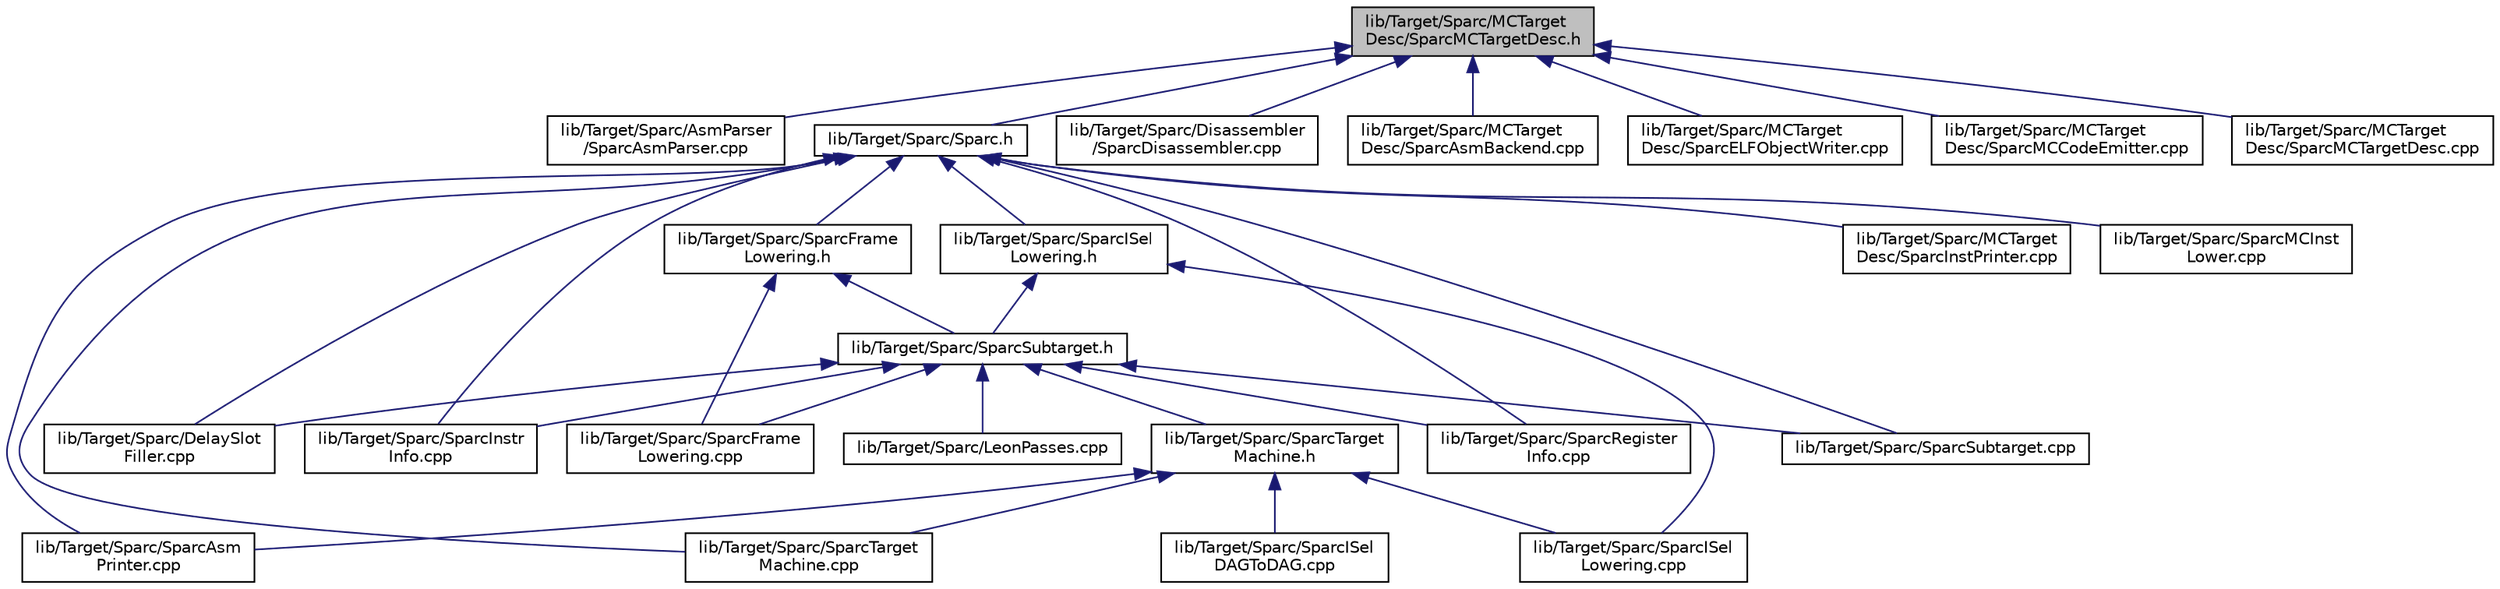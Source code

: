 digraph "lib/Target/Sparc/MCTargetDesc/SparcMCTargetDesc.h"
{
 // LATEX_PDF_SIZE
  bgcolor="transparent";
  edge [fontname="Helvetica",fontsize="10",labelfontname="Helvetica",labelfontsize="10"];
  node [fontname="Helvetica",fontsize="10",shape=record];
  Node1 [label="lib/Target/Sparc/MCTarget\lDesc/SparcMCTargetDesc.h",height=0.2,width=0.4,color="black", fillcolor="grey75", style="filled", fontcolor="black",tooltip=" "];
  Node1 -> Node2 [dir="back",color="midnightblue",fontsize="10",style="solid",fontname="Helvetica"];
  Node2 [label="lib/Target/Sparc/AsmParser\l/SparcAsmParser.cpp",height=0.2,width=0.4,color="black",URL="$SparcAsmParser_8cpp.html",tooltip=" "];
  Node1 -> Node3 [dir="back",color="midnightblue",fontsize="10",style="solid",fontname="Helvetica"];
  Node3 [label="lib/Target/Sparc/Sparc.h",height=0.2,width=0.4,color="black",URL="$Sparc_8h.html",tooltip=" "];
  Node3 -> Node4 [dir="back",color="midnightblue",fontsize="10",style="solid",fontname="Helvetica"];
  Node4 [label="lib/Target/Sparc/DelaySlot\lFiller.cpp",height=0.2,width=0.4,color="black",URL="$DelaySlotFiller_8cpp.html",tooltip=" "];
  Node3 -> Node5 [dir="back",color="midnightblue",fontsize="10",style="solid",fontname="Helvetica"];
  Node5 [label="lib/Target/Sparc/SparcFrame\lLowering.h",height=0.2,width=0.4,color="black",URL="$SparcFrameLowering_8h.html",tooltip=" "];
  Node5 -> Node6 [dir="back",color="midnightblue",fontsize="10",style="solid",fontname="Helvetica"];
  Node6 [label="lib/Target/Sparc/SparcSubtarget.h",height=0.2,width=0.4,color="black",URL="$SparcSubtarget_8h.html",tooltip=" "];
  Node6 -> Node4 [dir="back",color="midnightblue",fontsize="10",style="solid",fontname="Helvetica"];
  Node6 -> Node7 [dir="back",color="midnightblue",fontsize="10",style="solid",fontname="Helvetica"];
  Node7 [label="lib/Target/Sparc/LeonPasses.cpp",height=0.2,width=0.4,color="black",URL="$LeonPasses_8cpp.html",tooltip=" "];
  Node6 -> Node8 [dir="back",color="midnightblue",fontsize="10",style="solid",fontname="Helvetica"];
  Node8 [label="lib/Target/Sparc/SparcTarget\lMachine.h",height=0.2,width=0.4,color="black",URL="$SparcTargetMachine_8h.html",tooltip=" "];
  Node8 -> Node9 [dir="back",color="midnightblue",fontsize="10",style="solid",fontname="Helvetica"];
  Node9 [label="lib/Target/Sparc/SparcAsm\lPrinter.cpp",height=0.2,width=0.4,color="black",URL="$SparcAsmPrinter_8cpp.html",tooltip=" "];
  Node8 -> Node10 [dir="back",color="midnightblue",fontsize="10",style="solid",fontname="Helvetica"];
  Node10 [label="lib/Target/Sparc/SparcISel\lDAGToDAG.cpp",height=0.2,width=0.4,color="black",URL="$SparcISelDAGToDAG_8cpp.html",tooltip=" "];
  Node8 -> Node11 [dir="back",color="midnightblue",fontsize="10",style="solid",fontname="Helvetica"];
  Node11 [label="lib/Target/Sparc/SparcISel\lLowering.cpp",height=0.2,width=0.4,color="black",URL="$SparcISelLowering_8cpp.html",tooltip=" "];
  Node8 -> Node12 [dir="back",color="midnightblue",fontsize="10",style="solid",fontname="Helvetica"];
  Node12 [label="lib/Target/Sparc/SparcTarget\lMachine.cpp",height=0.2,width=0.4,color="black",URL="$SparcTargetMachine_8cpp.html",tooltip=" "];
  Node6 -> Node13 [dir="back",color="midnightblue",fontsize="10",style="solid",fontname="Helvetica"];
  Node13 [label="lib/Target/Sparc/SparcFrame\lLowering.cpp",height=0.2,width=0.4,color="black",URL="$SparcFrameLowering_8cpp.html",tooltip=" "];
  Node6 -> Node14 [dir="back",color="midnightblue",fontsize="10",style="solid",fontname="Helvetica"];
  Node14 [label="lib/Target/Sparc/SparcInstr\lInfo.cpp",height=0.2,width=0.4,color="black",URL="$SparcInstrInfo_8cpp.html",tooltip=" "];
  Node6 -> Node15 [dir="back",color="midnightblue",fontsize="10",style="solid",fontname="Helvetica"];
  Node15 [label="lib/Target/Sparc/SparcRegister\lInfo.cpp",height=0.2,width=0.4,color="black",URL="$SparcRegisterInfo_8cpp.html",tooltip=" "];
  Node6 -> Node16 [dir="back",color="midnightblue",fontsize="10",style="solid",fontname="Helvetica"];
  Node16 [label="lib/Target/Sparc/SparcSubtarget.cpp",height=0.2,width=0.4,color="black",URL="$SparcSubtarget_8cpp.html",tooltip=" "];
  Node5 -> Node13 [dir="back",color="midnightblue",fontsize="10",style="solid",fontname="Helvetica"];
  Node3 -> Node17 [dir="back",color="midnightblue",fontsize="10",style="solid",fontname="Helvetica"];
  Node17 [label="lib/Target/Sparc/SparcISel\lLowering.h",height=0.2,width=0.4,color="black",URL="$SparcISelLowering_8h.html",tooltip=" "];
  Node17 -> Node6 [dir="back",color="midnightblue",fontsize="10",style="solid",fontname="Helvetica"];
  Node17 -> Node11 [dir="back",color="midnightblue",fontsize="10",style="solid",fontname="Helvetica"];
  Node3 -> Node18 [dir="back",color="midnightblue",fontsize="10",style="solid",fontname="Helvetica"];
  Node18 [label="lib/Target/Sparc/MCTarget\lDesc/SparcInstPrinter.cpp",height=0.2,width=0.4,color="black",URL="$SparcInstPrinter_8cpp.html",tooltip=" "];
  Node3 -> Node9 [dir="back",color="midnightblue",fontsize="10",style="solid",fontname="Helvetica"];
  Node3 -> Node14 [dir="back",color="midnightblue",fontsize="10",style="solid",fontname="Helvetica"];
  Node3 -> Node19 [dir="back",color="midnightblue",fontsize="10",style="solid",fontname="Helvetica"];
  Node19 [label="lib/Target/Sparc/SparcMCInst\lLower.cpp",height=0.2,width=0.4,color="black",URL="$SparcMCInstLower_8cpp.html",tooltip=" "];
  Node3 -> Node15 [dir="back",color="midnightblue",fontsize="10",style="solid",fontname="Helvetica"];
  Node3 -> Node16 [dir="back",color="midnightblue",fontsize="10",style="solid",fontname="Helvetica"];
  Node3 -> Node12 [dir="back",color="midnightblue",fontsize="10",style="solid",fontname="Helvetica"];
  Node1 -> Node20 [dir="back",color="midnightblue",fontsize="10",style="solid",fontname="Helvetica"];
  Node20 [label="lib/Target/Sparc/Disassembler\l/SparcDisassembler.cpp",height=0.2,width=0.4,color="black",URL="$SparcDisassembler_8cpp.html",tooltip=" "];
  Node1 -> Node21 [dir="back",color="midnightblue",fontsize="10",style="solid",fontname="Helvetica"];
  Node21 [label="lib/Target/Sparc/MCTarget\lDesc/SparcAsmBackend.cpp",height=0.2,width=0.4,color="black",URL="$SparcAsmBackend_8cpp.html",tooltip=" "];
  Node1 -> Node22 [dir="back",color="midnightblue",fontsize="10",style="solid",fontname="Helvetica"];
  Node22 [label="lib/Target/Sparc/MCTarget\lDesc/SparcELFObjectWriter.cpp",height=0.2,width=0.4,color="black",URL="$SparcELFObjectWriter_8cpp.html",tooltip=" "];
  Node1 -> Node23 [dir="back",color="midnightblue",fontsize="10",style="solid",fontname="Helvetica"];
  Node23 [label="lib/Target/Sparc/MCTarget\lDesc/SparcMCCodeEmitter.cpp",height=0.2,width=0.4,color="black",URL="$SparcMCCodeEmitter_8cpp.html",tooltip=" "];
  Node1 -> Node24 [dir="back",color="midnightblue",fontsize="10",style="solid",fontname="Helvetica"];
  Node24 [label="lib/Target/Sparc/MCTarget\lDesc/SparcMCTargetDesc.cpp",height=0.2,width=0.4,color="black",URL="$SparcMCTargetDesc_8cpp.html",tooltip=" "];
}
